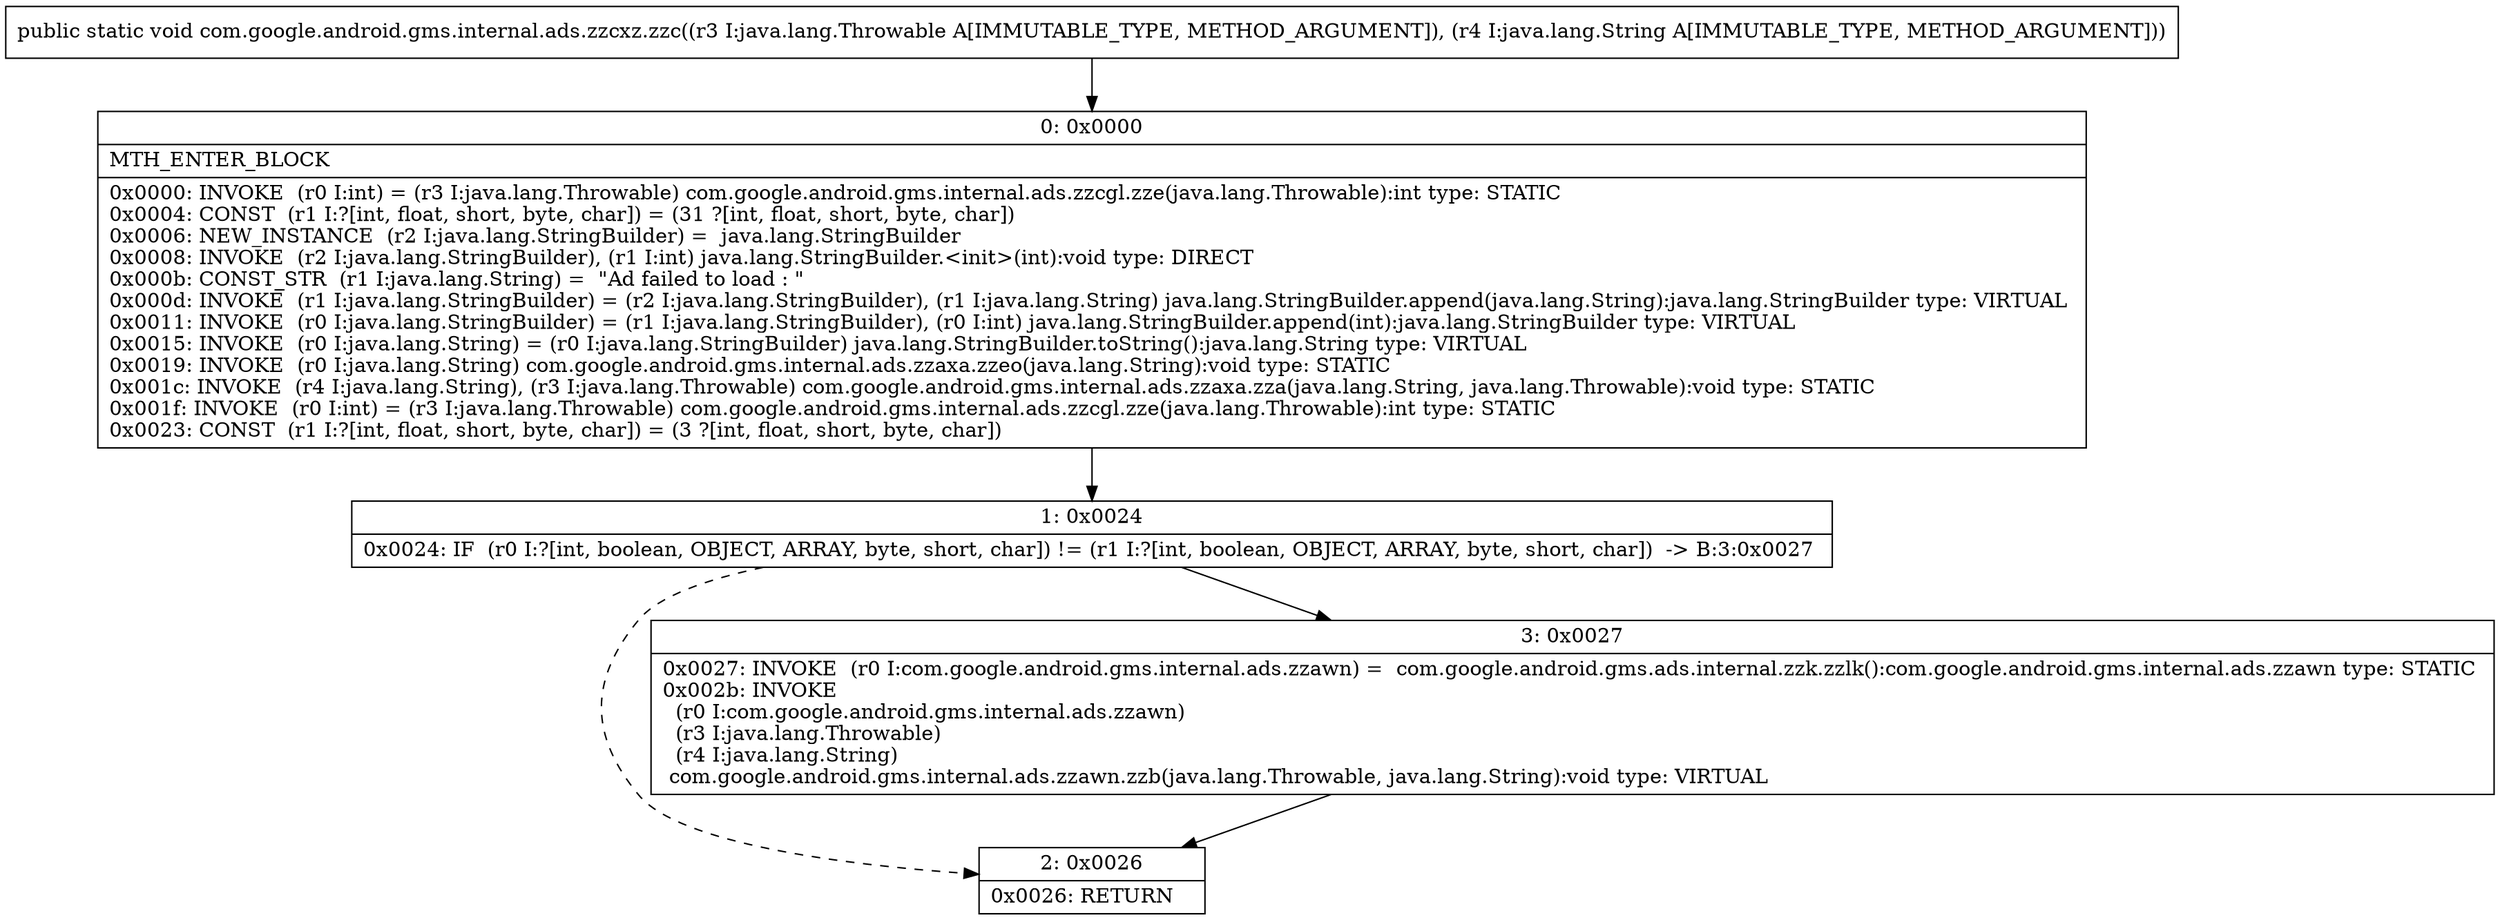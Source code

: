 digraph "CFG forcom.google.android.gms.internal.ads.zzcxz.zzc(Ljava\/lang\/Throwable;Ljava\/lang\/String;)V" {
Node_0 [shape=record,label="{0\:\ 0x0000|MTH_ENTER_BLOCK\l|0x0000: INVOKE  (r0 I:int) = (r3 I:java.lang.Throwable) com.google.android.gms.internal.ads.zzcgl.zze(java.lang.Throwable):int type: STATIC \l0x0004: CONST  (r1 I:?[int, float, short, byte, char]) = (31 ?[int, float, short, byte, char]) \l0x0006: NEW_INSTANCE  (r2 I:java.lang.StringBuilder) =  java.lang.StringBuilder \l0x0008: INVOKE  (r2 I:java.lang.StringBuilder), (r1 I:int) java.lang.StringBuilder.\<init\>(int):void type: DIRECT \l0x000b: CONST_STR  (r1 I:java.lang.String) =  \"Ad failed to load : \" \l0x000d: INVOKE  (r1 I:java.lang.StringBuilder) = (r2 I:java.lang.StringBuilder), (r1 I:java.lang.String) java.lang.StringBuilder.append(java.lang.String):java.lang.StringBuilder type: VIRTUAL \l0x0011: INVOKE  (r0 I:java.lang.StringBuilder) = (r1 I:java.lang.StringBuilder), (r0 I:int) java.lang.StringBuilder.append(int):java.lang.StringBuilder type: VIRTUAL \l0x0015: INVOKE  (r0 I:java.lang.String) = (r0 I:java.lang.StringBuilder) java.lang.StringBuilder.toString():java.lang.String type: VIRTUAL \l0x0019: INVOKE  (r0 I:java.lang.String) com.google.android.gms.internal.ads.zzaxa.zzeo(java.lang.String):void type: STATIC \l0x001c: INVOKE  (r4 I:java.lang.String), (r3 I:java.lang.Throwable) com.google.android.gms.internal.ads.zzaxa.zza(java.lang.String, java.lang.Throwable):void type: STATIC \l0x001f: INVOKE  (r0 I:int) = (r3 I:java.lang.Throwable) com.google.android.gms.internal.ads.zzcgl.zze(java.lang.Throwable):int type: STATIC \l0x0023: CONST  (r1 I:?[int, float, short, byte, char]) = (3 ?[int, float, short, byte, char]) \l}"];
Node_1 [shape=record,label="{1\:\ 0x0024|0x0024: IF  (r0 I:?[int, boolean, OBJECT, ARRAY, byte, short, char]) != (r1 I:?[int, boolean, OBJECT, ARRAY, byte, short, char])  \-\> B:3:0x0027 \l}"];
Node_2 [shape=record,label="{2\:\ 0x0026|0x0026: RETURN   \l}"];
Node_3 [shape=record,label="{3\:\ 0x0027|0x0027: INVOKE  (r0 I:com.google.android.gms.internal.ads.zzawn) =  com.google.android.gms.ads.internal.zzk.zzlk():com.google.android.gms.internal.ads.zzawn type: STATIC \l0x002b: INVOKE  \l  (r0 I:com.google.android.gms.internal.ads.zzawn)\l  (r3 I:java.lang.Throwable)\l  (r4 I:java.lang.String)\l com.google.android.gms.internal.ads.zzawn.zzb(java.lang.Throwable, java.lang.String):void type: VIRTUAL \l}"];
MethodNode[shape=record,label="{public static void com.google.android.gms.internal.ads.zzcxz.zzc((r3 I:java.lang.Throwable A[IMMUTABLE_TYPE, METHOD_ARGUMENT]), (r4 I:java.lang.String A[IMMUTABLE_TYPE, METHOD_ARGUMENT])) }"];
MethodNode -> Node_0;
Node_0 -> Node_1;
Node_1 -> Node_2[style=dashed];
Node_1 -> Node_3;
Node_3 -> Node_2;
}


